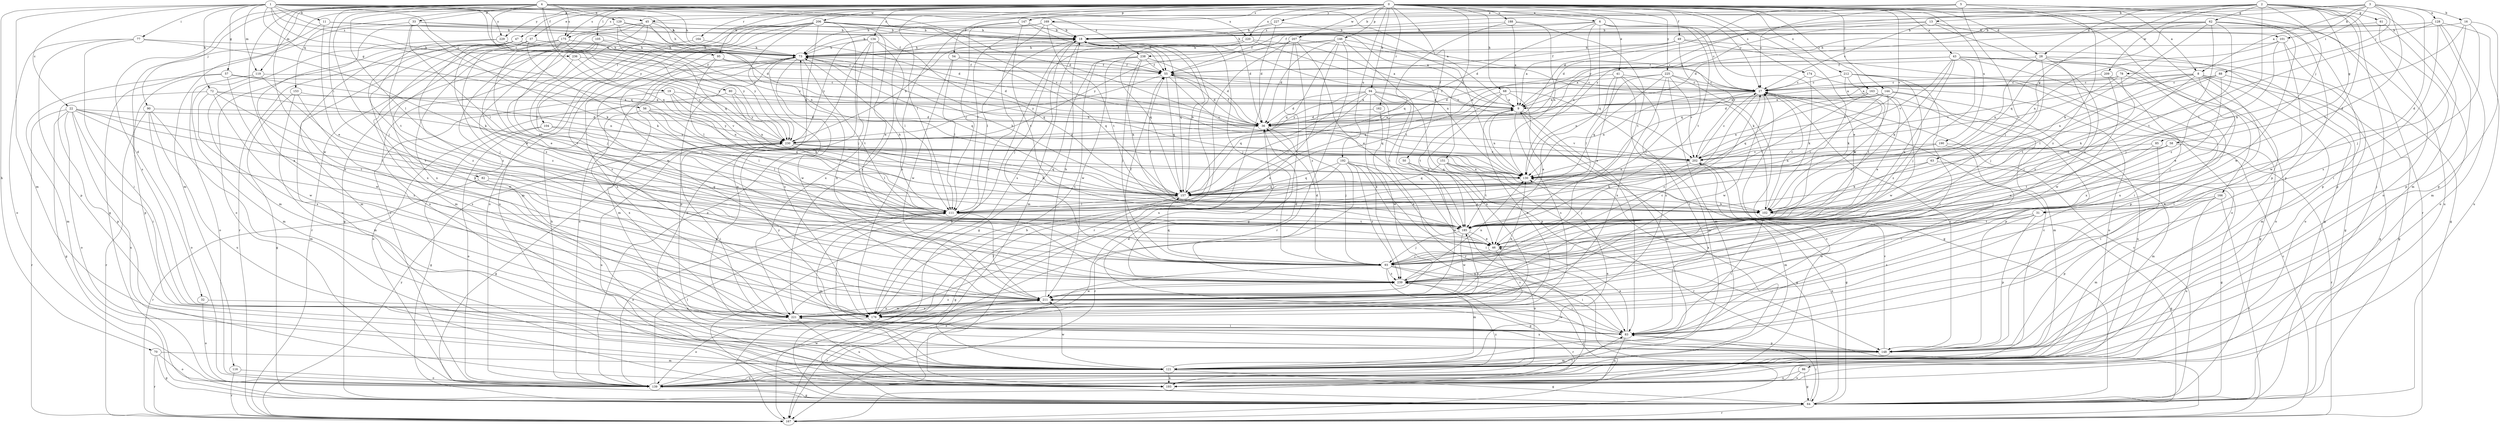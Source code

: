 strict digraph  {
0;
1;
2;
3;
4;
5;
6;
8;
9;
11;
13;
16;
18;
19;
22;
27;
28;
31;
32;
33;
36;
37;
41;
43;
45;
46;
47;
49;
50;
54;
55;
56;
57;
58;
61;
62;
63;
64;
68;
70;
72;
73;
77;
78;
80;
82;
83;
85;
86;
88;
90;
93;
94;
95;
101;
102;
104;
105;
111;
116;
119;
121;
128;
129;
130;
134;
139;
144;
146;
147;
148;
151;
153;
157;
162;
163;
164;
166;
167;
169;
174;
175;
176;
185;
188;
190;
192;
193;
202;
206;
207;
209;
211;
212;
220;
221;
225;
227;
229;
230;
236;
238;
239;
0 -> 6  [label=a];
0 -> 8  [label=a];
0 -> 28  [label=d];
0 -> 37  [label=e];
0 -> 41  [label=e];
0 -> 43  [label=e];
0 -> 47  [label=f];
0 -> 49  [label=f];
0 -> 50  [label=f];
0 -> 54  [label=f];
0 -> 68  [label=h];
0 -> 94  [label=k];
0 -> 95  [label=k];
0 -> 104  [label=l];
0 -> 105  [label=l];
0 -> 111  [label=l];
0 -> 116  [label=m];
0 -> 119  [label=m];
0 -> 134  [label=o];
0 -> 144  [label=p];
0 -> 146  [label=p];
0 -> 147  [label=p];
0 -> 148  [label=p];
0 -> 151  [label=q];
0 -> 153  [label=q];
0 -> 162  [label=r];
0 -> 163  [label=r];
0 -> 164  [label=r];
0 -> 166  [label=r];
0 -> 169  [label=s];
0 -> 174  [label=s];
0 -> 175  [label=s];
0 -> 185  [label=t];
0 -> 188  [label=u];
0 -> 190  [label=u];
0 -> 192  [label=u];
0 -> 202  [label=v];
0 -> 206  [label=w];
0 -> 207  [label=w];
0 -> 212  [label=x];
0 -> 220  [label=x];
0 -> 225  [label=y];
0 -> 227  [label=y];
0 -> 229  [label=y];
1 -> 11  [label=b];
1 -> 19  [label=c];
1 -> 22  [label=c];
1 -> 27  [label=c];
1 -> 45  [label=e];
1 -> 56  [label=g];
1 -> 57  [label=g];
1 -> 70  [label=h];
1 -> 72  [label=h];
1 -> 73  [label=h];
1 -> 77  [label=i];
1 -> 95  [label=k];
1 -> 119  [label=m];
1 -> 121  [label=m];
1 -> 157  [label=q];
1 -> 229  [label=y];
1 -> 236  [label=z];
1 -> 238  [label=z];
2 -> 13  [label=b];
2 -> 28  [label=d];
2 -> 31  [label=d];
2 -> 58  [label=g];
2 -> 61  [label=g];
2 -> 62  [label=g];
2 -> 63  [label=g];
2 -> 73  [label=h];
2 -> 85  [label=j];
2 -> 86  [label=j];
2 -> 121  [label=m];
2 -> 139  [label=o];
2 -> 185  [label=t];
2 -> 209  [label=w];
2 -> 230  [label=y];
3 -> 8  [label=a];
3 -> 16  [label=b];
3 -> 18  [label=b];
3 -> 31  [label=d];
3 -> 55  [label=f];
3 -> 78  [label=i];
3 -> 88  [label=j];
3 -> 101  [label=k];
3 -> 128  [label=n];
3 -> 185  [label=t];
3 -> 238  [label=z];
4 -> 9  [label=a];
4 -> 27  [label=c];
4 -> 32  [label=d];
4 -> 33  [label=d];
4 -> 36  [label=d];
4 -> 73  [label=h];
4 -> 80  [label=i];
4 -> 82  [label=i];
4 -> 90  [label=j];
4 -> 93  [label=j];
4 -> 111  [label=l];
4 -> 129  [label=n];
4 -> 157  [label=q];
4 -> 175  [label=s];
4 -> 202  [label=v];
4 -> 211  [label=w];
4 -> 220  [label=x];
4 -> 221  [label=x];
4 -> 230  [label=y];
5 -> 27  [label=c];
5 -> 36  [label=d];
5 -> 45  [label=e];
5 -> 93  [label=j];
5 -> 148  [label=p];
5 -> 167  [label=r];
5 -> 175  [label=s];
5 -> 239  [label=z];
6 -> 18  [label=b];
6 -> 27  [label=c];
6 -> 36  [label=d];
6 -> 46  [label=e];
6 -> 55  [label=f];
6 -> 130  [label=n];
6 -> 157  [label=q];
6 -> 185  [label=t];
8 -> 9  [label=a];
8 -> 27  [label=c];
8 -> 64  [label=g];
8 -> 83  [label=i];
8 -> 93  [label=j];
8 -> 121  [label=m];
8 -> 185  [label=t];
8 -> 202  [label=v];
8 -> 221  [label=x];
9 -> 36  [label=d];
9 -> 55  [label=f];
9 -> 83  [label=i];
9 -> 121  [label=m];
9 -> 130  [label=n];
9 -> 176  [label=s];
11 -> 18  [label=b];
11 -> 46  [label=e];
11 -> 55  [label=f];
11 -> 176  [label=s];
13 -> 27  [label=c];
13 -> 36  [label=d];
13 -> 101  [label=k];
13 -> 230  [label=y];
13 -> 239  [label=z];
16 -> 18  [label=b];
16 -> 83  [label=i];
16 -> 93  [label=j];
16 -> 102  [label=k];
16 -> 148  [label=p];
18 -> 73  [label=h];
18 -> 93  [label=j];
18 -> 111  [label=l];
18 -> 121  [label=m];
18 -> 130  [label=n];
18 -> 157  [label=q];
18 -> 176  [label=s];
19 -> 9  [label=a];
19 -> 102  [label=k];
19 -> 130  [label=n];
19 -> 202  [label=v];
19 -> 221  [label=x];
22 -> 36  [label=d];
22 -> 64  [label=g];
22 -> 83  [label=i];
22 -> 111  [label=l];
22 -> 139  [label=o];
22 -> 167  [label=r];
22 -> 185  [label=t];
22 -> 193  [label=u];
22 -> 239  [label=z];
27 -> 9  [label=a];
27 -> 111  [label=l];
27 -> 130  [label=n];
27 -> 211  [label=w];
27 -> 239  [label=z];
28 -> 55  [label=f];
28 -> 83  [label=i];
28 -> 93  [label=j];
28 -> 130  [label=n];
28 -> 139  [label=o];
28 -> 239  [label=z];
31 -> 148  [label=p];
31 -> 176  [label=s];
31 -> 185  [label=t];
31 -> 211  [label=w];
32 -> 139  [label=o];
32 -> 176  [label=s];
33 -> 18  [label=b];
33 -> 36  [label=d];
33 -> 64  [label=g];
33 -> 102  [label=k];
33 -> 111  [label=l];
33 -> 185  [label=t];
36 -> 9  [label=a];
36 -> 55  [label=f];
36 -> 93  [label=j];
36 -> 202  [label=v];
36 -> 230  [label=y];
37 -> 73  [label=h];
37 -> 93  [label=j];
37 -> 102  [label=k];
37 -> 121  [label=m];
37 -> 167  [label=r];
37 -> 193  [label=u];
41 -> 27  [label=c];
41 -> 46  [label=e];
41 -> 83  [label=i];
41 -> 111  [label=l];
41 -> 157  [label=q];
41 -> 176  [label=s];
43 -> 9  [label=a];
43 -> 46  [label=e];
43 -> 55  [label=f];
43 -> 64  [label=g];
43 -> 93  [label=j];
43 -> 102  [label=k];
43 -> 139  [label=o];
43 -> 148  [label=p];
43 -> 202  [label=v];
45 -> 18  [label=b];
45 -> 73  [label=h];
45 -> 93  [label=j];
45 -> 111  [label=l];
45 -> 121  [label=m];
45 -> 130  [label=n];
45 -> 239  [label=z];
46 -> 93  [label=j];
46 -> 176  [label=s];
47 -> 27  [label=c];
47 -> 46  [label=e];
47 -> 73  [label=h];
47 -> 121  [label=m];
47 -> 139  [label=o];
47 -> 221  [label=x];
47 -> 239  [label=z];
49 -> 9  [label=a];
49 -> 55  [label=f];
49 -> 64  [label=g];
49 -> 73  [label=h];
49 -> 139  [label=o];
49 -> 157  [label=q];
50 -> 46  [label=e];
50 -> 130  [label=n];
50 -> 211  [label=w];
54 -> 55  [label=f];
54 -> 111  [label=l];
54 -> 157  [label=q];
54 -> 211  [label=w];
55 -> 27  [label=c];
55 -> 36  [label=d];
55 -> 157  [label=q];
55 -> 202  [label=v];
55 -> 230  [label=y];
56 -> 36  [label=d];
56 -> 111  [label=l];
56 -> 157  [label=q];
56 -> 221  [label=x];
56 -> 230  [label=y];
57 -> 27  [label=c];
57 -> 121  [label=m];
57 -> 130  [label=n];
57 -> 148  [label=p];
57 -> 211  [label=w];
58 -> 46  [label=e];
58 -> 167  [label=r];
58 -> 185  [label=t];
58 -> 202  [label=v];
61 -> 18  [label=b];
61 -> 121  [label=m];
61 -> 148  [label=p];
62 -> 9  [label=a];
62 -> 18  [label=b];
62 -> 36  [label=d];
62 -> 102  [label=k];
62 -> 148  [label=p];
62 -> 157  [label=q];
62 -> 185  [label=t];
62 -> 193  [label=u];
62 -> 211  [label=w];
62 -> 239  [label=z];
63 -> 64  [label=g];
63 -> 102  [label=k];
63 -> 130  [label=n];
64 -> 18  [label=b];
64 -> 27  [label=c];
64 -> 83  [label=i];
64 -> 130  [label=n];
64 -> 167  [label=r];
68 -> 9  [label=a];
68 -> 46  [label=e];
68 -> 121  [label=m];
68 -> 157  [label=q];
68 -> 185  [label=t];
68 -> 221  [label=x];
70 -> 64  [label=g];
70 -> 121  [label=m];
70 -> 139  [label=o];
70 -> 167  [label=r];
72 -> 9  [label=a];
72 -> 130  [label=n];
72 -> 148  [label=p];
72 -> 185  [label=t];
72 -> 211  [label=w];
72 -> 221  [label=x];
73 -> 55  [label=f];
73 -> 121  [label=m];
73 -> 139  [label=o];
73 -> 148  [label=p];
73 -> 157  [label=q];
73 -> 176  [label=s];
73 -> 185  [label=t];
73 -> 211  [label=w];
77 -> 73  [label=h];
77 -> 83  [label=i];
77 -> 102  [label=k];
77 -> 139  [label=o];
77 -> 148  [label=p];
78 -> 9  [label=a];
78 -> 27  [label=c];
78 -> 93  [label=j];
78 -> 102  [label=k];
78 -> 202  [label=v];
80 -> 9  [label=a];
80 -> 130  [label=n];
80 -> 139  [label=o];
80 -> 230  [label=y];
82 -> 157  [label=q];
82 -> 167  [label=r];
82 -> 211  [label=w];
83 -> 46  [label=e];
83 -> 148  [label=p];
83 -> 193  [label=u];
83 -> 211  [label=w];
85 -> 83  [label=i];
85 -> 93  [label=j];
85 -> 202  [label=v];
86 -> 64  [label=g];
86 -> 139  [label=o];
86 -> 193  [label=u];
88 -> 27  [label=c];
88 -> 46  [label=e];
88 -> 64  [label=g];
88 -> 111  [label=l];
88 -> 130  [label=n];
90 -> 36  [label=d];
90 -> 121  [label=m];
90 -> 139  [label=o];
90 -> 167  [label=r];
90 -> 193  [label=u];
93 -> 36  [label=d];
93 -> 55  [label=f];
93 -> 83  [label=i];
93 -> 121  [label=m];
93 -> 139  [label=o];
93 -> 157  [label=q];
93 -> 167  [label=r];
93 -> 239  [label=z];
94 -> 9  [label=a];
94 -> 36  [label=d];
94 -> 111  [label=l];
94 -> 148  [label=p];
94 -> 157  [label=q];
94 -> 167  [label=r];
94 -> 185  [label=t];
94 -> 230  [label=y];
94 -> 239  [label=z];
95 -> 36  [label=d];
95 -> 55  [label=f];
95 -> 111  [label=l];
95 -> 221  [label=x];
101 -> 64  [label=g];
101 -> 73  [label=h];
101 -> 93  [label=j];
101 -> 130  [label=n];
101 -> 211  [label=w];
102 -> 27  [label=c];
102 -> 64  [label=g];
102 -> 83  [label=i];
104 -> 64  [label=g];
104 -> 111  [label=l];
104 -> 139  [label=o];
104 -> 230  [label=y];
105 -> 64  [label=g];
105 -> 73  [label=h];
105 -> 185  [label=t];
105 -> 230  [label=y];
105 -> 239  [label=z];
111 -> 73  [label=h];
111 -> 83  [label=i];
111 -> 121  [label=m];
111 -> 139  [label=o];
111 -> 185  [label=t];
116 -> 139  [label=o];
116 -> 167  [label=r];
119 -> 27  [label=c];
119 -> 121  [label=m];
119 -> 139  [label=o];
119 -> 211  [label=w];
121 -> 27  [label=c];
121 -> 64  [label=g];
121 -> 130  [label=n];
121 -> 139  [label=o];
121 -> 193  [label=u];
121 -> 211  [label=w];
128 -> 18  [label=b];
128 -> 73  [label=h];
128 -> 111  [label=l];
128 -> 139  [label=o];
128 -> 148  [label=p];
128 -> 176  [label=s];
128 -> 193  [label=u];
129 -> 18  [label=b];
129 -> 36  [label=d];
129 -> 157  [label=q];
129 -> 202  [label=v];
129 -> 221  [label=x];
130 -> 73  [label=h];
130 -> 157  [label=q];
134 -> 73  [label=h];
134 -> 111  [label=l];
134 -> 139  [label=o];
134 -> 157  [label=q];
134 -> 193  [label=u];
134 -> 221  [label=x];
134 -> 230  [label=y];
139 -> 9  [label=a];
139 -> 64  [label=g];
139 -> 73  [label=h];
139 -> 83  [label=i];
139 -> 111  [label=l];
139 -> 211  [label=w];
139 -> 239  [label=z];
144 -> 9  [label=a];
144 -> 36  [label=d];
144 -> 102  [label=k];
144 -> 111  [label=l];
144 -> 130  [label=n];
144 -> 148  [label=p];
144 -> 193  [label=u];
146 -> 36  [label=d];
146 -> 73  [label=h];
146 -> 157  [label=q];
146 -> 167  [label=r];
146 -> 176  [label=s];
146 -> 185  [label=t];
146 -> 202  [label=v];
146 -> 230  [label=y];
147 -> 18  [label=b];
147 -> 55  [label=f];
147 -> 176  [label=s];
147 -> 185  [label=t];
147 -> 221  [label=x];
148 -> 27  [label=c];
148 -> 36  [label=d];
148 -> 121  [label=m];
148 -> 202  [label=v];
148 -> 221  [label=x];
151 -> 64  [label=g];
151 -> 102  [label=k];
151 -> 130  [label=n];
151 -> 157  [label=q];
151 -> 167  [label=r];
151 -> 185  [label=t];
153 -> 9  [label=a];
153 -> 64  [label=g];
153 -> 121  [label=m];
153 -> 176  [label=s];
157 -> 18  [label=b];
157 -> 64  [label=g];
157 -> 73  [label=h];
157 -> 102  [label=k];
157 -> 111  [label=l];
162 -> 36  [label=d];
162 -> 211  [label=w];
163 -> 9  [label=a];
163 -> 46  [label=e];
163 -> 111  [label=l];
163 -> 121  [label=m];
163 -> 157  [label=q];
163 -> 211  [label=w];
164 -> 73  [label=h];
164 -> 139  [label=o];
166 -> 102  [label=k];
166 -> 121  [label=m];
166 -> 148  [label=p];
166 -> 167  [label=r];
166 -> 193  [label=u];
167 -> 18  [label=b];
167 -> 27  [label=c];
167 -> 230  [label=y];
169 -> 18  [label=b];
169 -> 36  [label=d];
169 -> 73  [label=h];
169 -> 111  [label=l];
169 -> 176  [label=s];
169 -> 185  [label=t];
174 -> 27  [label=c];
174 -> 102  [label=k];
174 -> 139  [label=o];
175 -> 46  [label=e];
175 -> 73  [label=h];
175 -> 167  [label=r];
175 -> 176  [label=s];
175 -> 221  [label=x];
175 -> 230  [label=y];
176 -> 9  [label=a];
176 -> 139  [label=o];
176 -> 230  [label=y];
185 -> 46  [label=e];
185 -> 55  [label=f];
185 -> 93  [label=j];
185 -> 139  [label=o];
185 -> 211  [label=w];
188 -> 9  [label=a];
188 -> 18  [label=b];
188 -> 130  [label=n];
188 -> 157  [label=q];
188 -> 185  [label=t];
190 -> 83  [label=i];
190 -> 121  [label=m];
190 -> 130  [label=n];
190 -> 202  [label=v];
192 -> 46  [label=e];
192 -> 83  [label=i];
192 -> 111  [label=l];
192 -> 130  [label=n];
192 -> 157  [label=q];
192 -> 167  [label=r];
192 -> 193  [label=u];
192 -> 239  [label=z];
193 -> 27  [label=c];
202 -> 27  [label=c];
202 -> 64  [label=g];
202 -> 93  [label=j];
202 -> 121  [label=m];
202 -> 130  [label=n];
206 -> 9  [label=a];
206 -> 18  [label=b];
206 -> 46  [label=e];
206 -> 55  [label=f];
206 -> 93  [label=j];
206 -> 139  [label=o];
206 -> 148  [label=p];
206 -> 176  [label=s];
206 -> 193  [label=u];
206 -> 211  [label=w];
206 -> 230  [label=y];
206 -> 239  [label=z];
207 -> 46  [label=e];
207 -> 64  [label=g];
207 -> 73  [label=h];
207 -> 102  [label=k];
207 -> 167  [label=r];
207 -> 193  [label=u];
207 -> 239  [label=z];
209 -> 27  [label=c];
209 -> 211  [label=w];
209 -> 221  [label=x];
211 -> 18  [label=b];
211 -> 27  [label=c];
211 -> 73  [label=h];
211 -> 111  [label=l];
211 -> 130  [label=n];
211 -> 148  [label=p];
211 -> 167  [label=r];
211 -> 176  [label=s];
211 -> 221  [label=x];
212 -> 27  [label=c];
212 -> 64  [label=g];
212 -> 83  [label=i];
212 -> 102  [label=k];
212 -> 185  [label=t];
212 -> 239  [label=z];
220 -> 9  [label=a];
220 -> 73  [label=h];
220 -> 93  [label=j];
220 -> 157  [label=q];
220 -> 202  [label=v];
221 -> 83  [label=i];
221 -> 185  [label=t];
221 -> 193  [label=u];
221 -> 211  [label=w];
221 -> 239  [label=z];
225 -> 27  [label=c];
225 -> 36  [label=d];
225 -> 64  [label=g];
225 -> 121  [label=m];
225 -> 130  [label=n];
225 -> 157  [label=q];
225 -> 202  [label=v];
225 -> 221  [label=x];
227 -> 18  [label=b];
227 -> 36  [label=d];
227 -> 111  [label=l];
227 -> 130  [label=n];
229 -> 27  [label=c];
229 -> 73  [label=h];
229 -> 121  [label=m];
229 -> 230  [label=y];
229 -> 239  [label=z];
230 -> 18  [label=b];
230 -> 64  [label=g];
230 -> 83  [label=i];
230 -> 102  [label=k];
230 -> 111  [label=l];
230 -> 157  [label=q];
230 -> 193  [label=u];
230 -> 202  [label=v];
236 -> 55  [label=f];
236 -> 185  [label=t];
236 -> 230  [label=y];
238 -> 36  [label=d];
238 -> 55  [label=f];
238 -> 64  [label=g];
238 -> 93  [label=j];
238 -> 102  [label=k];
238 -> 176  [label=s];
238 -> 211  [label=w];
239 -> 36  [label=d];
239 -> 83  [label=i];
239 -> 130  [label=n];
239 -> 167  [label=r];
239 -> 211  [label=w];
}
